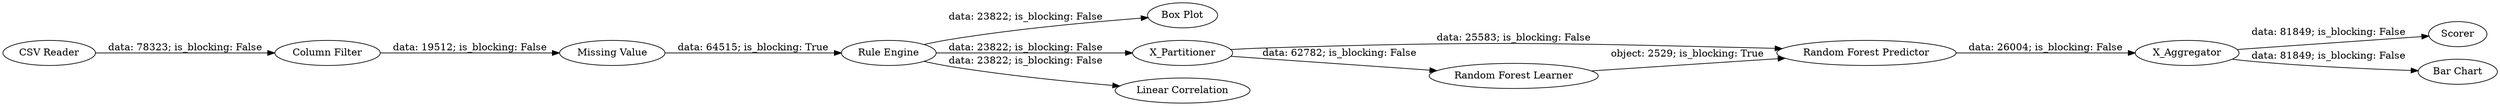 digraph {
	"-3916370036359715183_22" [label=Scorer]
	"-3916370036359715183_20" [label="Random Forest Predictor"]
	"-3916370036359715183_21" [label=X_Aggregator]
	"-3916370036359715183_15" [label="Column Filter"]
	"-3916370036359715183_24" [label="Box Plot"]
	"-3916370036359715183_18" [label=X_Partitioner]
	"-3916370036359715183_25" [label="Linear Correlation"]
	"-3916370036359715183_23" [label="Bar Chart"]
	"-3916370036359715183_19" [label="Random Forest Learner"]
	"-3916370036359715183_14" [label="CSV Reader"]
	"-3916370036359715183_16" [label="Missing Value"]
	"-3916370036359715183_17" [label="Rule Engine"]
	"-3916370036359715183_21" -> "-3916370036359715183_22" [label="data: 81849; is_blocking: False"]
	"-3916370036359715183_21" -> "-3916370036359715183_23" [label="data: 81849; is_blocking: False"]
	"-3916370036359715183_15" -> "-3916370036359715183_16" [label="data: 19512; is_blocking: False"]
	"-3916370036359715183_18" -> "-3916370036359715183_19" [label="data: 62782; is_blocking: False"]
	"-3916370036359715183_18" -> "-3916370036359715183_20" [label="data: 25583; is_blocking: False"]
	"-3916370036359715183_14" -> "-3916370036359715183_15" [label="data: 78323; is_blocking: False"]
	"-3916370036359715183_17" -> "-3916370036359715183_25" [label="data: 23822; is_blocking: False"]
	"-3916370036359715183_17" -> "-3916370036359715183_24" [label="data: 23822; is_blocking: False"]
	"-3916370036359715183_17" -> "-3916370036359715183_18" [label="data: 23822; is_blocking: False"]
	"-3916370036359715183_19" -> "-3916370036359715183_20" [label="object: 2529; is_blocking: True"]
	"-3916370036359715183_20" -> "-3916370036359715183_21" [label="data: 26004; is_blocking: False"]
	"-3916370036359715183_16" -> "-3916370036359715183_17" [label="data: 64515; is_blocking: True"]
	rankdir=LR
}
